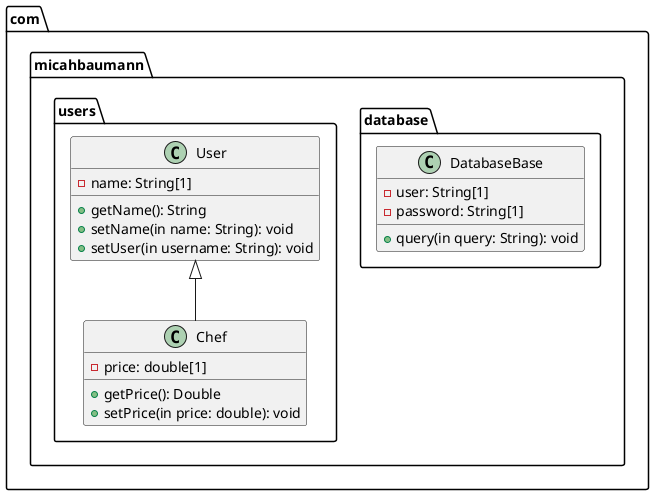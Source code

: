 @startuml
'https://plantuml.com/class-diagram

package com.micahbaumann {
    package database {
        class DatabaseBase {
            - user: String[1]
            - password: String[1]

            + query(in query: String): void
        }
    }

    package users {
        class User {
            - name: String[1]

            + getName(): String
            + setName(in name: String): void
            + setUser(in username: String): void
        }

        class Chef {
            - price: double[1]

            + getPrice(): Double
            + setPrice(in price: double): void
        }

        User <|-- Chef
    }
}

@enduml
